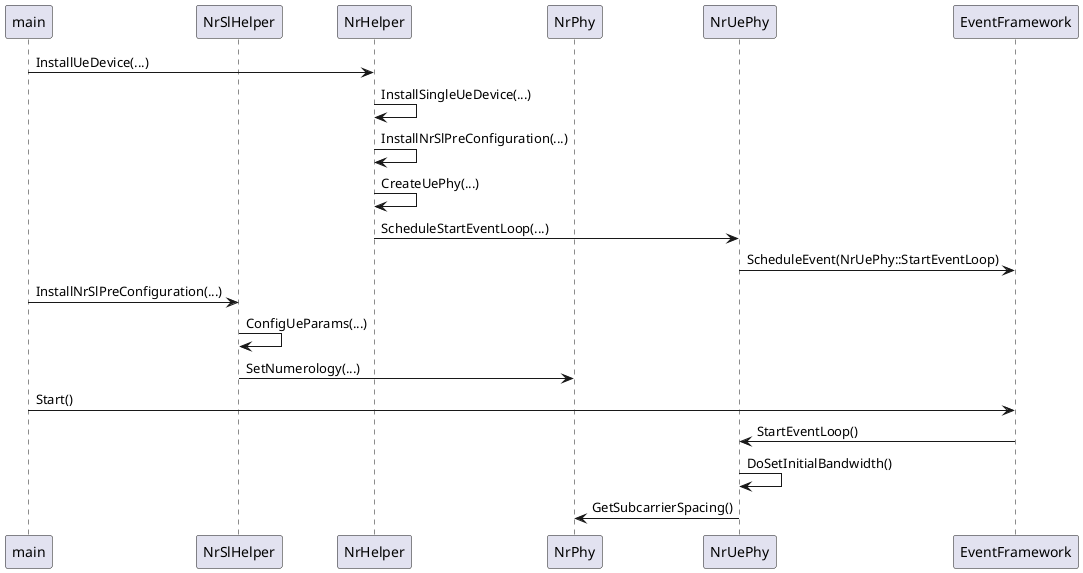 @startuml main-sequence

participant EventFramework as event

participant main as main
participant NrSlHelper as nrslhelper
participant NrHelper as nrhelper
participant NrPhy as nrphy
participant NrUePhy as nruephy

participant EventFramework as event

main -> nrhelper : InstallUeDevice(...)
nrhelper -> nrhelper : InstallSingleUeDevice(...)
nrhelper -> nrhelper : InstallNrSlPreConfiguration(...)
nrhelper -> nrhelper : CreateUePhy(...)
nrhelper -> nruephy : ScheduleStartEventLoop(...)
nruephy -> event : ScheduleEvent(NrUePhy::StartEventLoop)

main -> nrslhelper : InstallNrSlPreConfiguration(...)
nrslhelper -> nrslhelper : ConfigUeParams(...)
nrslhelper -> nrphy : SetNumerology(...)


main -> event : Start()

event -> nruephy : StartEventLoop()
nruephy -> nruephy : DoSetInitialBandwidth()
nruephy -> nrphy : GetSubcarrierSpacing()



@enduml